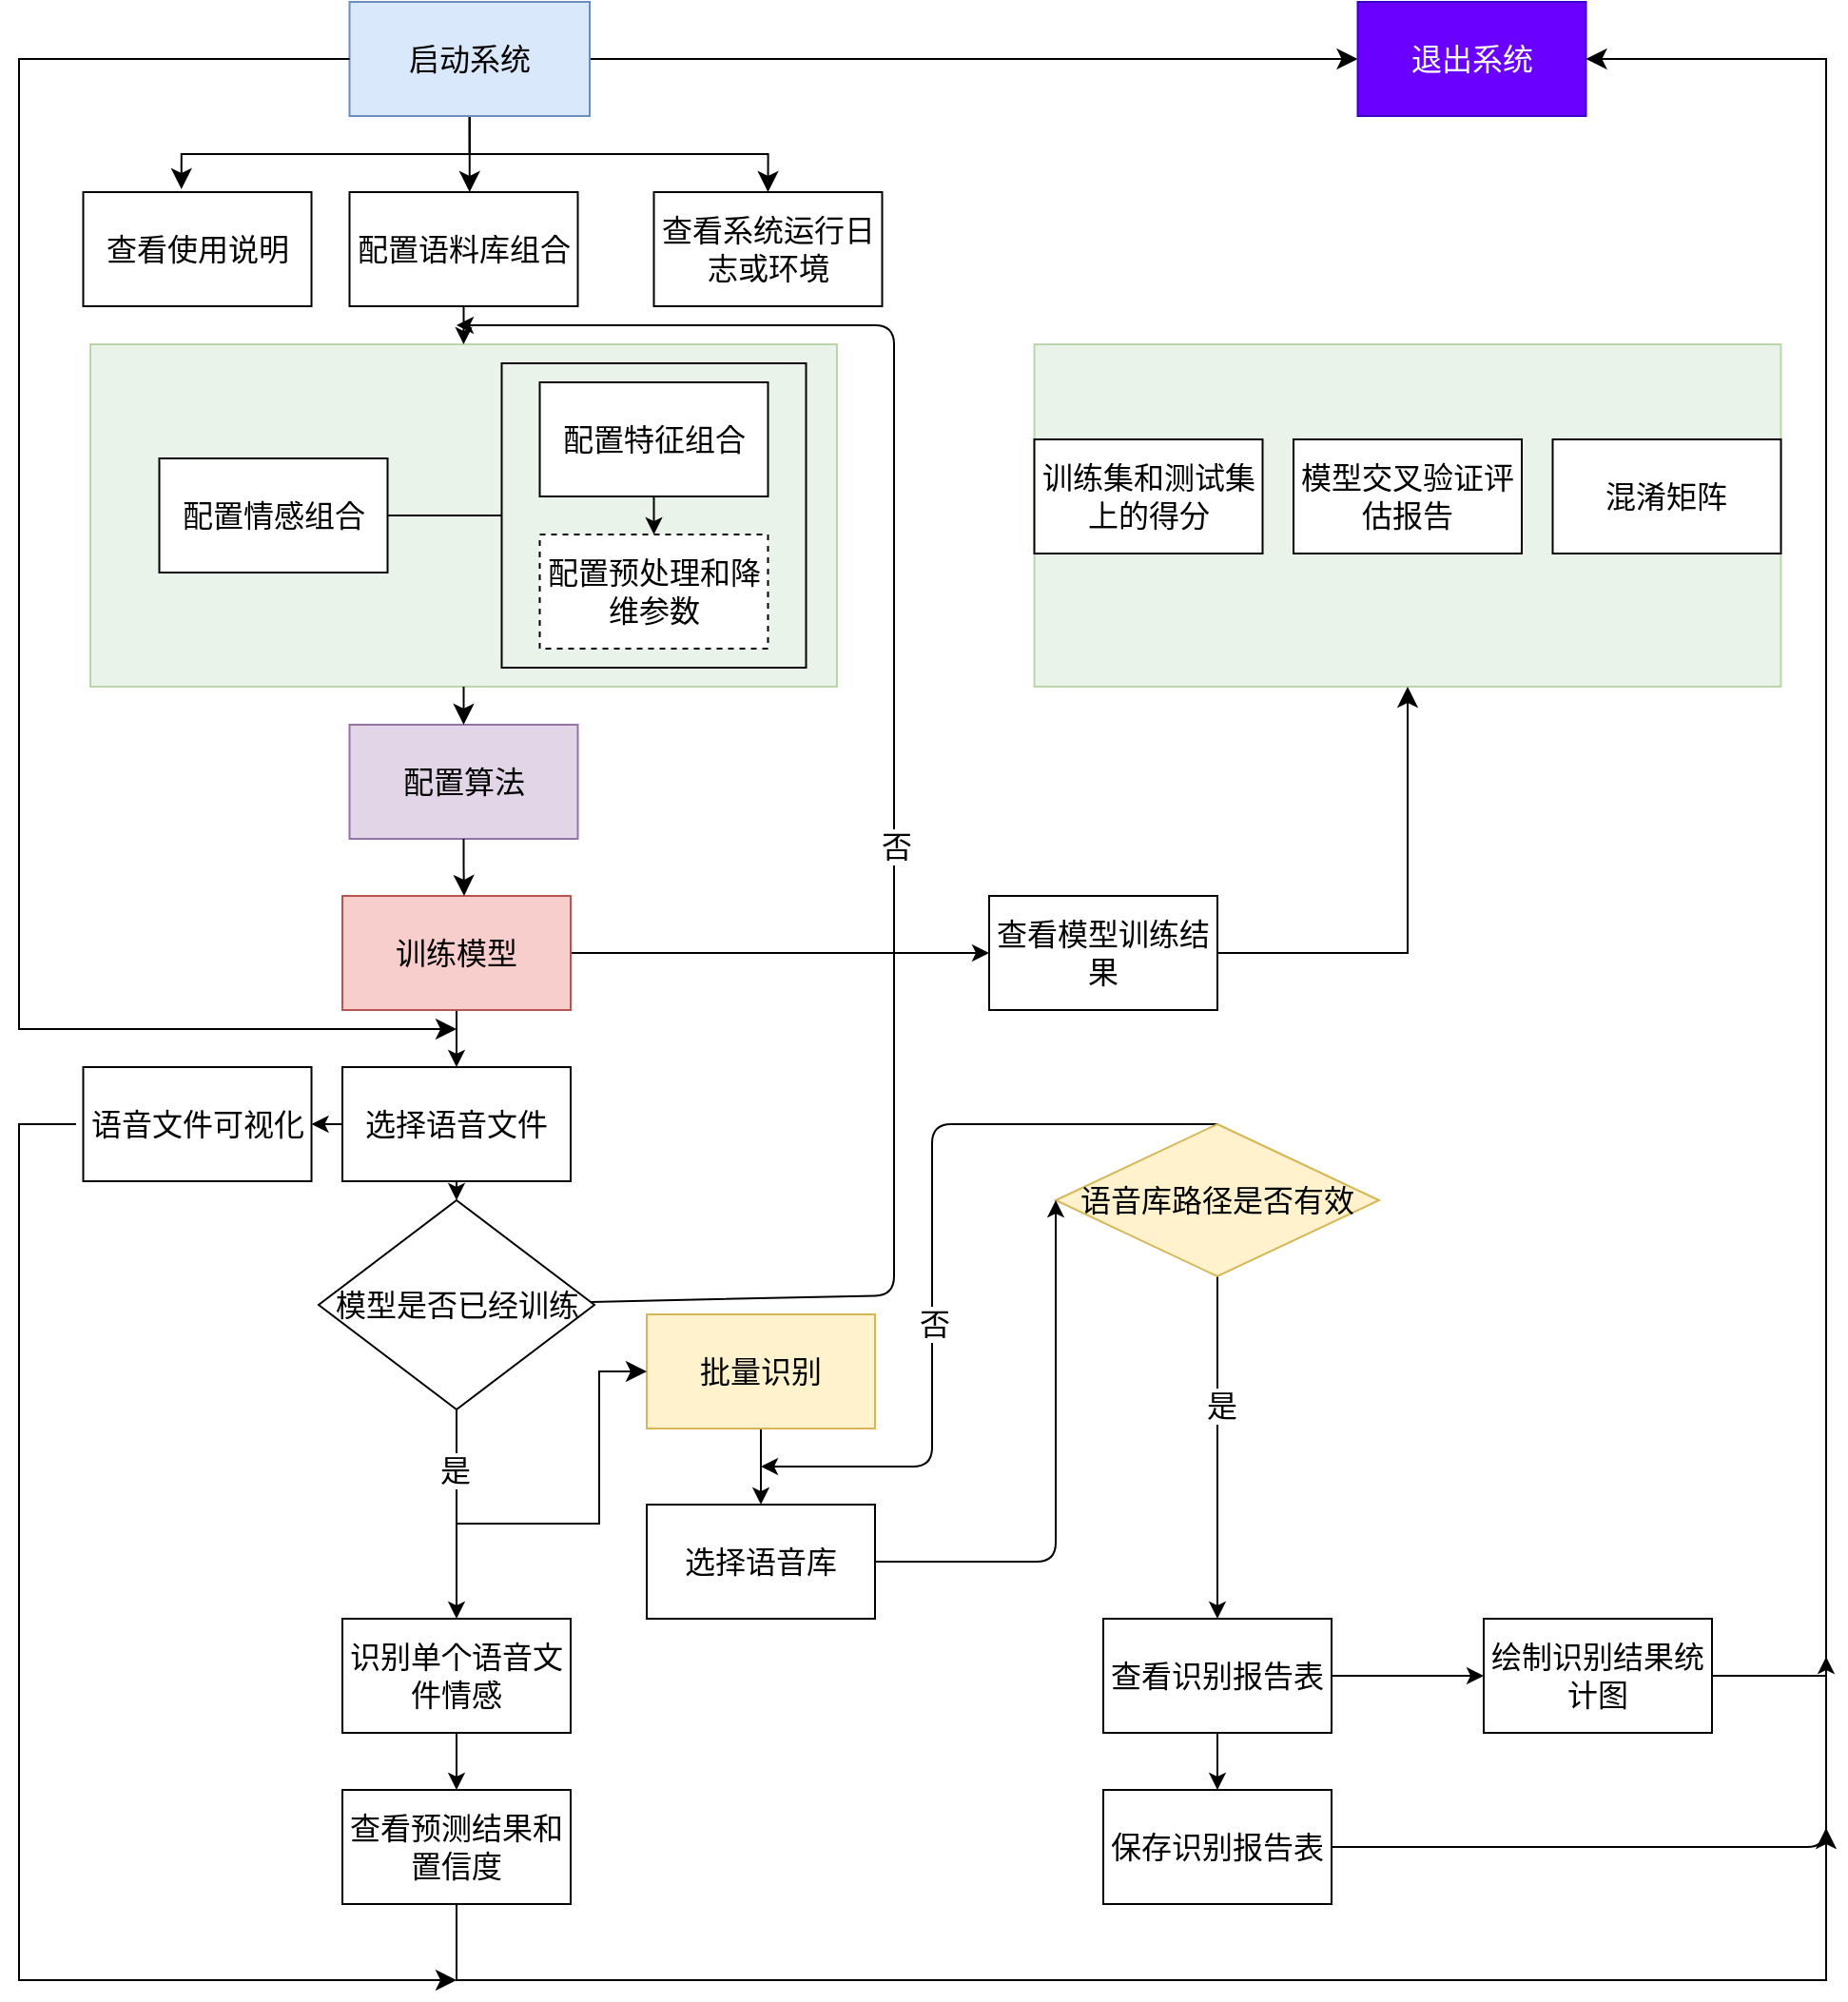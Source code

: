 <mxfile>
    <diagram id="uUDe0YMawTO2Uo1_Cgbq" name="Page-1">
        <mxGraphModel dx="1961" dy="910" grid="1" gridSize="10" guides="1" tooltips="1" connect="1" arrows="1" fold="1" page="1" pageScale="1" pageWidth="850" pageHeight="1100" math="0" shadow="0">
            <root>
                <mxCell id="0"/>
                <mxCell id="1" parent="0"/>
                <mxCell id="2" value="" style="rounded=0;whiteSpace=wrap;html=1;fillColor=#d5e8d4;strokeColor=#82b366;gradientColor=none;opacity=50;fontSize=16;align=center;fontStyle=0;verticalAlign=middle;fontFamily=simsun;" vertex="1" parent="1">
                    <mxGeometry x="493.75" y="1110" width="392.5" height="180" as="geometry"/>
                </mxCell>
                <mxCell id="4" value="" style="rounded=0;whiteSpace=wrap;html=1;fillColor=#d5e8d4;strokeColor=#82b366;gradientColor=none;opacity=50;fontSize=16;align=center;fontStyle=0;verticalAlign=middle;fontFamily=simsun;" vertex="1" parent="1">
                    <mxGeometry x="-2.5" y="1110" width="392.5" height="180" as="geometry"/>
                </mxCell>
                <mxCell id="91" value="" style="edgeStyle=segmentEdgeStyle;shape=connector;curved=0;rounded=0;html=1;labelBackgroundColor=default;strokeColor=default;fontFamily=simsun;fontSize=16;fontColor=default;endArrow=classic;startSize=8;endSize=8;elbow=horizontal;" edge="1" parent="1" source="11" target="13">
                    <mxGeometry relative="1" as="geometry"/>
                </mxCell>
                <mxCell id="92" style="edgeStyle=segmentEdgeStyle;shape=connector;curved=0;rounded=0;html=1;exitX=0.5;exitY=1;exitDx=0;exitDy=0;entryX=0.5;entryY=0;entryDx=0;entryDy=0;labelBackgroundColor=default;strokeColor=default;fontFamily=simsun;fontSize=16;fontColor=default;endArrow=classic;startSize=8;endSize=8;elbow=horizontal;" edge="1" parent="1" source="11" target="46">
                    <mxGeometry relative="1" as="geometry">
                        <Array as="points">
                            <mxPoint x="197" y="1010"/>
                            <mxPoint x="354" y="1010"/>
                        </Array>
                    </mxGeometry>
                </mxCell>
                <mxCell id="93" style="edgeStyle=segmentEdgeStyle;shape=connector;curved=0;rounded=0;html=1;entryX=0;entryY=0.5;entryDx=0;entryDy=0;labelBackgroundColor=default;strokeColor=default;fontFamily=simsun;fontSize=16;fontColor=default;endArrow=classic;startSize=8;endSize=8;elbow=horizontal;" edge="1" parent="1" source="11" target="47">
                    <mxGeometry relative="1" as="geometry"/>
                </mxCell>
                <mxCell id="94" style="edgeStyle=segmentEdgeStyle;shape=connector;curved=0;rounded=0;html=1;exitX=0.5;exitY=1;exitDx=0;exitDy=0;entryX=0.43;entryY=-0.026;entryDx=0;entryDy=0;entryPerimeter=0;labelBackgroundColor=default;strokeColor=default;fontFamily=simsun;fontSize=16;fontColor=default;endArrow=classic;startSize=8;endSize=8;elbow=horizontal;" edge="1" parent="1" source="11" target="45">
                    <mxGeometry relative="1" as="geometry">
                        <Array as="points">
                            <mxPoint x="197" y="1010"/>
                            <mxPoint x="45" y="1010"/>
                        </Array>
                    </mxGeometry>
                </mxCell>
                <mxCell id="11" value="启动系统" style="rounded=0;whiteSpace=wrap;html=1;fillColor=#dae8fc;strokeColor=#6c8ebf;fontSize=16;align=center;fontStyle=0;verticalAlign=middle;fontFamily=simsun;" vertex="1" parent="1">
                    <mxGeometry x="133.75" y="930" width="126.25" height="60" as="geometry"/>
                </mxCell>
                <mxCell id="12" style="edgeStyle=none;html=1;entryX=0.5;entryY=0;entryDx=0;entryDy=0;fontSize=16;align=center;fontStyle=0;verticalAlign=middle;fontFamily=simsun;" edge="1" parent="1" source="13" target="4">
                    <mxGeometry relative="1" as="geometry"/>
                </mxCell>
                <mxCell id="13" value="配置语料库组合" style="whiteSpace=wrap;html=1;rounded=0;fontSize=16;align=center;fontStyle=0;verticalAlign=middle;fontFamily=simsun;" vertex="1" parent="1">
                    <mxGeometry x="133.75" y="1030" width="120" height="60" as="geometry"/>
                </mxCell>
                <mxCell id="14" value="" style="html=1;endArrow=none;endFill=0;fontSize=16;align=center;fontStyle=0;verticalAlign=middle;fontFamily=simsun;" edge="1" parent="1" source="15" target="22">
                    <mxGeometry relative="1" as="geometry"/>
                </mxCell>
                <mxCell id="15" value="配置情感组合" style="rounded=0;whiteSpace=wrap;html=1;fontSize=16;align=center;fontStyle=0;verticalAlign=middle;fontFamily=simsun;" vertex="1" parent="1">
                    <mxGeometry x="33.75" y="1170" width="120" height="60" as="geometry"/>
                </mxCell>
                <mxCell id="16" value="" style="edgeStyle=none;html=1;fontSize=16;align=center;fontStyle=0;verticalAlign=middle;fontFamily=simsun;" edge="1" parent="1" source="17" target="21">
                    <mxGeometry relative="1" as="geometry"/>
                </mxCell>
                <mxCell id="17" value="配置特征组合" style="rounded=0;whiteSpace=wrap;html=1;fontSize=16;align=center;fontStyle=0;verticalAlign=middle;fontFamily=simsun;" vertex="1" parent="1">
                    <mxGeometry x="233.75" y="1130" width="120" height="60" as="geometry"/>
                </mxCell>
                <mxCell id="18" value="" style="edgeStyle=none;html=1;endArrow=classic;endFill=1;fontSize=16;align=center;fontStyle=0;verticalAlign=middle;fontFamily=simsun;" edge="1" parent="1" source="20" target="25">
                    <mxGeometry relative="1" as="geometry"/>
                </mxCell>
                <mxCell id="19" style="edgeStyle=none;html=1;fontFamily=simsun;fontSize=16;fontColor=default;endArrow=classic;endFill=1;align=center;fontStyle=0;verticalAlign=middle;" edge="1" parent="1" source="20" target="31">
                    <mxGeometry relative="1" as="geometry"/>
                </mxCell>
                <mxCell id="20" value="训练模型" style="rounded=0;whiteSpace=wrap;html=1;fillColor=#f8cecc;strokeColor=#b85450;fontSize=16;align=center;fontStyle=0;verticalAlign=middle;fontFamily=simsun;" vertex="1" parent="1">
                    <mxGeometry x="130" y="1400" width="120" height="60" as="geometry"/>
                </mxCell>
                <mxCell id="21" value="配置预处理和降维参数" style="whiteSpace=wrap;html=1;rounded=0;fillStyle=auto;dashed=1;fontSize=16;align=center;fontStyle=0;verticalAlign=middle;fontFamily=simsun;" vertex="1" parent="1">
                    <mxGeometry x="233.75" y="1210" width="120" height="60" as="geometry"/>
                </mxCell>
                <mxCell id="22" value="" style="rounded=0;whiteSpace=wrap;html=1;fillStyle=hatch;fillOpacity=0;fontSize=16;align=center;fontStyle=0;verticalAlign=middle;fontFamily=simsun;" vertex="1" parent="1">
                    <mxGeometry x="213.75" y="1120" width="160" height="160" as="geometry"/>
                </mxCell>
                <mxCell id="23" value="" style="edgeStyle=none;html=1;endArrow=classic;endFill=1;fontSize=16;align=center;fontStyle=0;verticalAlign=middle;fontFamily=simsun;" edge="1" parent="1" source="25" target="26">
                    <mxGeometry relative="1" as="geometry"/>
                </mxCell>
                <mxCell id="24" style="edgeStyle=none;html=1;entryX=0.5;entryY=0;entryDx=0;entryDy=0;fontFamily=simsun;fontSize=16;fontColor=default;endArrow=classic;endFill=1;align=center;fontStyle=0;verticalAlign=middle;" edge="1" parent="1" source="25" target="51">
                    <mxGeometry relative="1" as="geometry"/>
                </mxCell>
                <mxCell id="25" value="选择语音文件" style="whiteSpace=wrap;html=1;rounded=0;fontSize=16;align=center;fontStyle=0;verticalAlign=middle;fontFamily=simsun;" vertex="1" parent="1">
                    <mxGeometry x="130" y="1490" width="120" height="60" as="geometry"/>
                </mxCell>
                <mxCell id="26" value="&lt;font style=&quot;font-size: 16px;&quot;&gt;语音文件可视化&lt;/font&gt;" style="whiteSpace=wrap;html=1;rounded=0;fontSize=16;align=center;fontStyle=0;verticalAlign=middle;fontFamily=simsun;" vertex="1" parent="1">
                    <mxGeometry x="-6.25" y="1490" width="120" height="60" as="geometry"/>
                </mxCell>
                <mxCell id="27" value="" style="edgeStyle=none;html=1;endArrow=classic;endFill=1;fontSize=16;align=center;fontStyle=0;verticalAlign=middle;fontFamily=simsun;" edge="1" parent="1" source="28" target="29">
                    <mxGeometry relative="1" as="geometry"/>
                </mxCell>
                <mxCell id="28" value="识别单个语音文件情感" style="whiteSpace=wrap;html=1;rounded=0;fontSize=16;align=center;fontStyle=0;verticalAlign=middle;fontFamily=simsun;" vertex="1" parent="1">
                    <mxGeometry x="130" y="1780" width="120" height="60" as="geometry"/>
                </mxCell>
                <mxCell id="29" value="查看预测结果和置信度" style="whiteSpace=wrap;html=1;rounded=0;fontSize=16;align=center;fontStyle=0;verticalAlign=middle;fontFamily=simsun;" vertex="1" parent="1">
                    <mxGeometry x="130" y="1870" width="120" height="60" as="geometry"/>
                </mxCell>
                <mxCell id="31" value="查看模型训练结果" style="whiteSpace=wrap;html=1;rounded=0;fontSize=16;align=center;fontStyle=0;verticalAlign=middle;fontFamily=simsun;" vertex="1" parent="1">
                    <mxGeometry x="470" y="1400" width="120" height="60" as="geometry"/>
                </mxCell>
                <mxCell id="32" value="训练集和测试集上的得分" style="whiteSpace=wrap;html=1;rounded=0;fontSize=16;align=center;fontStyle=0;verticalAlign=middle;fontFamily=simsun;" vertex="1" parent="1">
                    <mxGeometry x="493.75" y="1160" width="120" height="60" as="geometry"/>
                </mxCell>
                <mxCell id="33" value="混淆矩阵" style="whiteSpace=wrap;html=1;rounded=0;fontSize=16;align=center;fontStyle=0;verticalAlign=middle;fontFamily=simsun;" vertex="1" parent="1">
                    <mxGeometry x="766.25" y="1160" width="120" height="60" as="geometry"/>
                </mxCell>
                <mxCell id="34" value="模型交叉验证评估报告" style="rounded=0;whiteSpace=wrap;html=1;fillStyle=auto;gradientColor=none;fontSize=16;align=center;fontStyle=0;verticalAlign=middle;fontFamily=simsun;" vertex="1" parent="1">
                    <mxGeometry x="630" y="1160" width="120" height="60" as="geometry"/>
                </mxCell>
                <mxCell id="35" value="" style="edgeStyle=none;html=1;fontFamily=simsun;fontSize=16;fontColor=default;endArrow=classic;endFill=1;exitX=0.5;exitY=1;exitDx=0;exitDy=0;align=center;fontStyle=0;verticalAlign=middle;" edge="1" parent="1" source="52" target="40">
                    <mxGeometry relative="1" as="geometry"/>
                </mxCell>
                <mxCell id="59" value="是" style="edgeLabel;html=1;align=center;verticalAlign=middle;resizable=0;points=[];fontSize=16;fontStyle=0;fontFamily=simsun;" vertex="1" connectable="0" parent="35">
                    <mxGeometry x="-0.238" y="2" relative="1" as="geometry">
                        <mxPoint y="-1" as="offset"/>
                    </mxGeometry>
                </mxCell>
                <mxCell id="57" style="edgeStyle=none;html=1;exitX=0.5;exitY=1;exitDx=0;exitDy=0;entryX=0.5;entryY=0;entryDx=0;entryDy=0;fontSize=16;align=center;fontStyle=0;verticalAlign=middle;fontFamily=simsun;" edge="1" parent="1" source="36" target="56">
                    <mxGeometry relative="1" as="geometry"/>
                </mxCell>
                <mxCell id="36" value="批量识别" style="rounded=0;whiteSpace=wrap;html=1;fillStyle=auto;strokeColor=#d6b656;fontFamily=simsun;fontSize=16;fillColor=#fff2cc;align=center;fontStyle=0;verticalAlign=middle;" vertex="1" parent="1">
                    <mxGeometry x="290" y="1620" width="120" height="60" as="geometry"/>
                </mxCell>
                <mxCell id="37" value="" style="edgeStyle=elbowEdgeStyle;elbow=horizontal;endArrow=classic;html=1;curved=0;rounded=0;endSize=8;startSize=8;fontFamily=simsun;fontSize=16;fontColor=default;entryX=0;entryY=0.5;entryDx=0;entryDy=0;align=center;fontStyle=0;verticalAlign=middle;" edge="1" parent="1" target="36">
                    <mxGeometry width="50" height="50" relative="1" as="geometry">
                        <mxPoint x="190" y="1730" as="sourcePoint"/>
                        <mxPoint x="340" y="1710" as="targetPoint"/>
                        <Array as="points">
                            <mxPoint x="265" y="1720"/>
                        </Array>
                    </mxGeometry>
                </mxCell>
                <mxCell id="38" value="" style="edgeStyle=none;html=1;fontFamily=simsun;fontSize=16;fontColor=default;endArrow=classic;endFill=1;align=center;fontStyle=0;verticalAlign=middle;" edge="1" parent="1" source="40" target="42">
                    <mxGeometry relative="1" as="geometry"/>
                </mxCell>
                <mxCell id="39" value="" style="edgeStyle=none;html=1;fontFamily=simsun;fontSize=16;fontColor=default;endArrow=classic;endFill=1;align=center;fontStyle=0;verticalAlign=middle;" edge="1" parent="1" source="40" target="44">
                    <mxGeometry relative="1" as="geometry"/>
                </mxCell>
                <mxCell id="40" value="查看识别报告表" style="whiteSpace=wrap;html=1;rounded=0;fillStyle=auto;gradientColor=none;fontSize=16;align=center;fontStyle=0;verticalAlign=middle;fontFamily=simsun;" vertex="1" parent="1">
                    <mxGeometry x="530" y="1780" width="120" height="60" as="geometry"/>
                </mxCell>
                <mxCell id="42" value="绘制识别结果统计图" style="whiteSpace=wrap;html=1;rounded=0;fillStyle=auto;gradientColor=none;fontSize=16;align=center;fontStyle=0;verticalAlign=middle;fontFamily=simsun;" vertex="1" parent="1">
                    <mxGeometry x="730" y="1780" width="120" height="60" as="geometry"/>
                </mxCell>
                <mxCell id="43" style="edgeStyle=none;html=1;fontFamily=simsun;fontSize=16;fontColor=default;endArrow=classic;endFill=1;align=center;fontStyle=0;verticalAlign=middle;" edge="1" parent="1" source="44">
                    <mxGeometry relative="1" as="geometry">
                        <mxPoint x="910" y="1800" as="targetPoint"/>
                        <Array as="points">
                            <mxPoint x="910" y="1900"/>
                        </Array>
                    </mxGeometry>
                </mxCell>
                <mxCell id="44" value="保存识别报告表" style="whiteSpace=wrap;html=1;rounded=0;fillStyle=auto;gradientColor=none;fontSize=16;align=center;fontStyle=0;verticalAlign=middle;fontFamily=simsun;" vertex="1" parent="1">
                    <mxGeometry x="530" y="1870" width="120" height="60" as="geometry"/>
                </mxCell>
                <mxCell id="45" value="查看使用说明" style="rounded=0;whiteSpace=wrap;html=1;fillStyle=auto;strokeColor=default;fontFamily=simsun;fontSize=16;fontColor=default;fillColor=default;gradientColor=none;align=center;fontStyle=0;verticalAlign=middle;" vertex="1" parent="1">
                    <mxGeometry x="-6.25" y="1030" width="120" height="60" as="geometry"/>
                </mxCell>
                <mxCell id="46" value="查看系统运行日志或环境" style="rounded=0;whiteSpace=wrap;html=1;fillStyle=auto;strokeColor=default;fontFamily=simsun;fontSize=16;fontColor=default;fillColor=default;gradientColor=none;align=center;fontStyle=0;verticalAlign=middle;" vertex="1" parent="1">
                    <mxGeometry x="293.75" y="1030" width="120" height="60" as="geometry"/>
                </mxCell>
                <mxCell id="47" value="退出系统" style="whiteSpace=wrap;html=1;fillColor=#6a00ff;strokeColor=#3700CC;rounded=0;fontColor=#ffffff;fontSize=16;align=center;fontStyle=0;verticalAlign=middle;fontFamily=simsun;" vertex="1" parent="1">
                    <mxGeometry x="663.75" y="930" width="120" height="60" as="geometry"/>
                </mxCell>
                <mxCell id="48" style="edgeStyle=none;html=1;exitX=0.5;exitY=1;exitDx=0;exitDy=0;entryX=0.5;entryY=0;entryDx=0;entryDy=0;fontFamily=simsun;fontSize=16;fontColor=default;endArrow=classic;endFill=1;align=center;fontStyle=0;verticalAlign=middle;" edge="1" parent="1" source="51" target="28">
                    <mxGeometry relative="1" as="geometry"/>
                </mxCell>
                <mxCell id="49" value="是" style="edgeLabel;html=1;align=center;verticalAlign=middle;resizable=0;points=[];fontSize=16;fontFamily=simsun;fontColor=default;fontStyle=0" vertex="1" connectable="0" parent="48">
                    <mxGeometry x="-0.423" y="-1" relative="1" as="geometry">
                        <mxPoint as="offset"/>
                    </mxGeometry>
                </mxCell>
                <mxCell id="50" style="edgeStyle=none;html=1;fontFamily=simsun;fontSize=16;fontColor=default;endArrow=classic;endFill=1;align=center;fontStyle=0;verticalAlign=middle;" edge="1" parent="1" source="51">
                    <mxGeometry relative="1" as="geometry">
                        <mxPoint x="190" y="1100" as="targetPoint"/>
                        <Array as="points">
                            <mxPoint x="420" y="1610"/>
                            <mxPoint x="420" y="1100"/>
                        </Array>
                    </mxGeometry>
                </mxCell>
                <mxCell id="95" value="否" style="edgeLabel;html=1;align=center;verticalAlign=middle;resizable=0;points=[];fontSize=16;fontFamily=simsun;fontColor=default;" vertex="1" connectable="0" parent="50">
                    <mxGeometry x="-0.123" y="-1" relative="1" as="geometry">
                        <mxPoint y="-1" as="offset"/>
                    </mxGeometry>
                </mxCell>
                <mxCell id="51" value="模型是否已经训练" style="rhombus;whiteSpace=wrap;html=1;rounded=0;fillStyle=auto;strokeColor=default;fontFamily=simsun;fontSize=16;fontColor=default;fillColor=default;gradientColor=none;align=center;fontStyle=0;verticalAlign=middle;" vertex="1" parent="1">
                    <mxGeometry x="117.5" y="1560" width="145" height="110" as="geometry"/>
                </mxCell>
                <mxCell id="60" style="edgeStyle=none;html=1;exitX=0.5;exitY=0;exitDx=0;exitDy=0;fontSize=16;align=center;fontStyle=0;verticalAlign=middle;fontFamily=simsun;" edge="1" parent="1" source="52">
                    <mxGeometry relative="1" as="geometry">
                        <mxPoint x="350" y="1700" as="targetPoint"/>
                        <Array as="points">
                            <mxPoint x="440" y="1520"/>
                            <mxPoint x="440" y="1700"/>
                        </Array>
                    </mxGeometry>
                </mxCell>
                <mxCell id="61" value="否" style="edgeLabel;html=1;align=center;verticalAlign=middle;resizable=0;points=[];fontSize=16;fontStyle=0;fontFamily=simsun;" vertex="1" connectable="0" parent="60">
                    <mxGeometry x="0.213" y="1" relative="1" as="geometry">
                        <mxPoint as="offset"/>
                    </mxGeometry>
                </mxCell>
                <mxCell id="52" value="语音库路径是否有效" style="rhombus;whiteSpace=wrap;html=1;fillColor=#fff2cc;strokeColor=#d6b656;rounded=0;fillStyle=auto;fontSize=16;align=center;fontStyle=0;verticalAlign=middle;fontFamily=simsun;" vertex="1" parent="1">
                    <mxGeometry x="505" y="1520" width="170" height="80" as="geometry"/>
                </mxCell>
                <mxCell id="58" style="edgeStyle=none;html=1;entryX=0;entryY=0.5;entryDx=0;entryDy=0;fontSize=16;align=center;fontStyle=0;verticalAlign=middle;fontFamily=simsun;" edge="1" parent="1" source="56" target="52">
                    <mxGeometry relative="1" as="geometry">
                        <Array as="points">
                            <mxPoint x="505" y="1750"/>
                        </Array>
                    </mxGeometry>
                </mxCell>
                <mxCell id="56" value="选择语音库" style="whiteSpace=wrap;html=1;rounded=0;fillStyle=auto;gradientColor=none;fontSize=16;align=center;fontStyle=0;verticalAlign=middle;fontFamily=simsun;" vertex="1" parent="1">
                    <mxGeometry x="290" y="1720" width="120" height="60" as="geometry"/>
                </mxCell>
                <mxCell id="64" value="" style="edgeStyle=elbowEdgeStyle;elbow=vertical;endArrow=classic;html=1;curved=0;rounded=0;endSize=8;startSize=8;exitX=0.5;exitY=1;exitDx=0;exitDy=0;fontSize=16;align=center;fontStyle=0;verticalAlign=middle;fontFamily=simsun;" edge="1" parent="1" source="29">
                    <mxGeometry width="50" height="50" relative="1" as="geometry">
                        <mxPoint x="190" y="2080" as="sourcePoint"/>
                        <mxPoint x="910" y="1890" as="targetPoint"/>
                        <Array as="points">
                            <mxPoint x="540" y="1970"/>
                        </Array>
                    </mxGeometry>
                </mxCell>
                <mxCell id="65" value="" style="edgeStyle=elbowEdgeStyle;elbow=horizontal;endArrow=classic;html=1;curved=0;rounded=0;endSize=8;startSize=8;fontSize=16;align=center;fontStyle=0;verticalAlign=middle;fontFamily=simsun;" edge="1" parent="1">
                    <mxGeometry width="50" height="50" relative="1" as="geometry">
                        <mxPoint x="-10" y="1520" as="sourcePoint"/>
                        <mxPoint x="190" y="1970" as="targetPoint"/>
                        <Array as="points">
                            <mxPoint x="-40" y="1740"/>
                        </Array>
                    </mxGeometry>
                </mxCell>
                <mxCell id="67" value="配置算法" style="rounded=0;whiteSpace=wrap;html=1;fillStyle=auto;strokeColor=#9673a6;fontFamily=simsun;fontSize=16;fillColor=#e1d5e7;" vertex="1" parent="1">
                    <mxGeometry x="133.75" y="1310" width="120" height="60" as="geometry"/>
                </mxCell>
                <mxCell id="68" value="" style="edgeStyle=elbowEdgeStyle;elbow=horizontal;endArrow=classic;html=1;curved=0;rounded=0;endSize=8;startSize=8;fontFamily=simsun;fontSize=16;fontColor=default;exitX=1;exitY=0.5;exitDx=0;exitDy=0;entryX=1;entryY=0.5;entryDx=0;entryDy=0;" edge="1" parent="1" source="42" target="47">
                    <mxGeometry width="50" height="50" relative="1" as="geometry">
                        <mxPoint x="810" y="1630" as="sourcePoint"/>
                        <mxPoint x="780" y="970" as="targetPoint"/>
                        <Array as="points">
                            <mxPoint x="910" y="1390"/>
                        </Array>
                    </mxGeometry>
                </mxCell>
                <mxCell id="69" value="" style="edgeStyle=elbowEdgeStyle;elbow=horizontal;endArrow=none;html=1;curved=0;rounded=0;endSize=8;startSize=8;fontFamily=simsun;fontSize=16;fontColor=default;endFill=0;startArrow=classic;startFill=1;entryX=0;entryY=0.5;entryDx=0;entryDy=0;" edge="1" parent="1" target="11">
                    <mxGeometry width="50" height="50" relative="1" as="geometry">
                        <mxPoint x="190" y="1470" as="sourcePoint"/>
                        <mxPoint x="130" y="970" as="targetPoint"/>
                        <Array as="points">
                            <mxPoint x="-40" y="1240"/>
                        </Array>
                    </mxGeometry>
                </mxCell>
                <mxCell id="70" value="" style="edgeStyle=segmentEdgeStyle;endArrow=classic;html=1;curved=0;rounded=0;endSize=8;startSize=8;fontFamily=simsun;fontSize=16;fontColor=default;exitX=0.5;exitY=1;exitDx=0;exitDy=0;entryX=0.5;entryY=0;entryDx=0;entryDy=0;" edge="1" parent="1" source="4" target="67">
                    <mxGeometry width="50" height="50" relative="1" as="geometry">
                        <mxPoint x="440" y="1180" as="sourcePoint"/>
                        <mxPoint x="490" y="1130" as="targetPoint"/>
                    </mxGeometry>
                </mxCell>
                <mxCell id="71" value="" style="edgeStyle=elbowEdgeStyle;elbow=vertical;endArrow=classic;html=1;curved=0;rounded=0;endSize=8;startSize=8;fontFamily=simsun;fontSize=16;fontColor=default;exitX=0.5;exitY=1;exitDx=0;exitDy=0;" edge="1" parent="1" source="67">
                    <mxGeometry width="50" height="50" relative="1" as="geometry">
                        <mxPoint x="170" y="1420" as="sourcePoint"/>
                        <mxPoint x="194" y="1400" as="targetPoint"/>
                    </mxGeometry>
                </mxCell>
                <mxCell id="72" value="" style="edgeStyle=segmentEdgeStyle;endArrow=classic;html=1;curved=0;rounded=0;endSize=8;startSize=8;fontFamily=simsun;fontSize=16;fontColor=default;entryX=0.5;entryY=1;entryDx=0;entryDy=0;" edge="1" parent="1" target="2">
                    <mxGeometry width="50" height="50" relative="1" as="geometry">
                        <mxPoint x="590" y="1430" as="sourcePoint"/>
                        <mxPoint x="640" y="1380" as="targetPoint"/>
                    </mxGeometry>
                </mxCell>
            </root>
        </mxGraphModel>
    </diagram>
</mxfile>